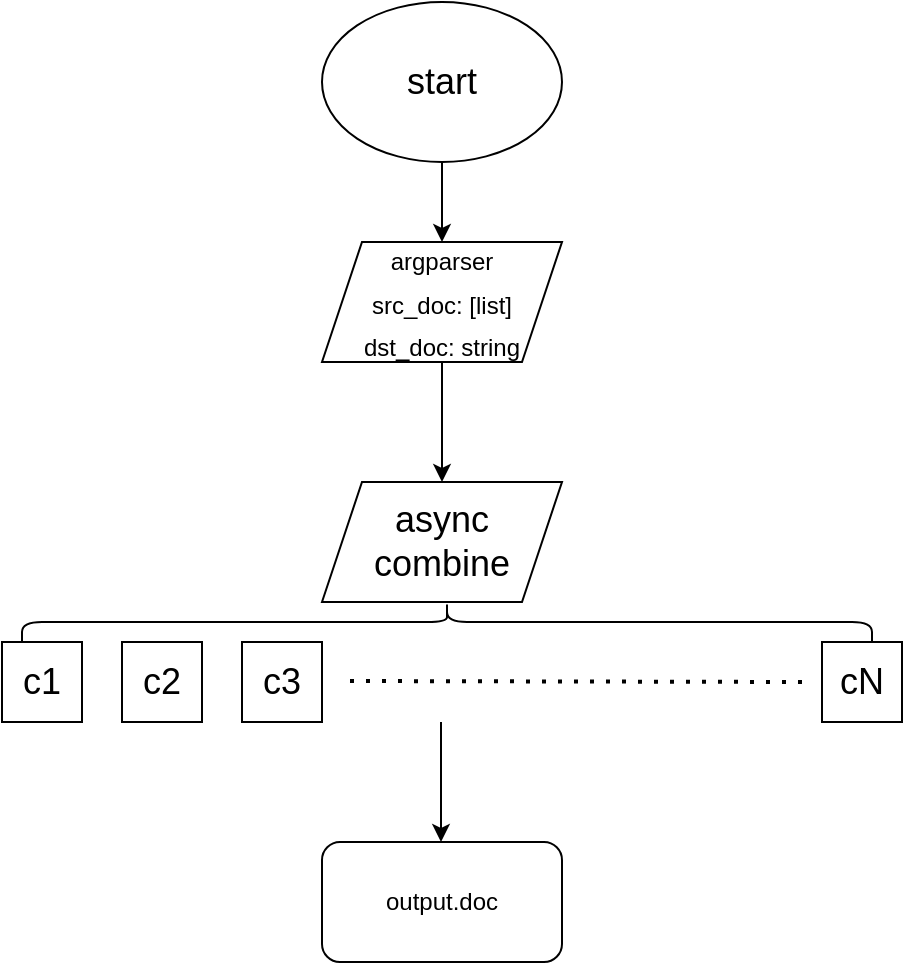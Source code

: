<mxfile version="20.1.1" type="device"><diagram id="p9Wuqht58rY-S0l8huWC" name="ver1"><mxGraphModel dx="946" dy="557" grid="1" gridSize="10" guides="1" tooltips="1" connect="1" arrows="1" fold="1" page="1" pageScale="1" pageWidth="827" pageHeight="1169" math="0" shadow="0"><root><mxCell id="0"/><mxCell id="1" parent="0"/><mxCell id="c8cdORYJPUgUqQ_5qAF2-6" style="edgeStyle=orthogonalEdgeStyle;rounded=0;orthogonalLoop=1;jettySize=auto;html=1;exitX=0.5;exitY=1;exitDx=0;exitDy=0;entryX=0.5;entryY=0;entryDx=0;entryDy=0;fontSize=18;" edge="1" parent="1"><mxGeometry relative="1" as="geometry"><mxPoint x="410" y="260" as="sourcePoint"/><mxPoint x="410" y="320" as="targetPoint"/></mxGeometry></mxCell><mxCell id="c8cdORYJPUgUqQ_5qAF2-3" style="edgeStyle=orthogonalEdgeStyle;rounded=0;orthogonalLoop=1;jettySize=auto;html=1;exitX=0.5;exitY=1;exitDx=0;exitDy=0;entryX=0.5;entryY=0;entryDx=0;entryDy=0;fontSize=18;" edge="1" parent="1" source="c8cdORYJPUgUqQ_5qAF2-2"><mxGeometry relative="1" as="geometry"><mxPoint x="410" y="200" as="targetPoint"/></mxGeometry></mxCell><mxCell id="c8cdORYJPUgUqQ_5qAF2-2" value="&lt;font style=&quot;font-size: 18px;&quot;&gt;start&lt;/font&gt;" style="ellipse;whiteSpace=wrap;html=1;" vertex="1" parent="1"><mxGeometry x="350" y="80" width="120" height="80" as="geometry"/></mxCell><mxCell id="c8cdORYJPUgUqQ_5qAF2-7" value="" style="shape=curlyBracket;whiteSpace=wrap;html=1;rounded=1;fontSize=18;rotation=90;" vertex="1" parent="1"><mxGeometry x="402.5" y="177.5" width="20" height="425" as="geometry"/></mxCell><mxCell id="c8cdORYJPUgUqQ_5qAF2-8" value="c1" style="rounded=0;whiteSpace=wrap;html=1;fontSize=18;" vertex="1" parent="1"><mxGeometry x="190" y="400" width="40" height="40" as="geometry"/></mxCell><mxCell id="c8cdORYJPUgUqQ_5qAF2-9" value="" style="endArrow=none;dashed=1;html=1;dashPattern=1 3;strokeWidth=2;rounded=0;fontSize=18;" edge="1" parent="1"><mxGeometry width="50" height="50" relative="1" as="geometry"><mxPoint x="364" y="419.5" as="sourcePoint"/><mxPoint x="590" y="420" as="targetPoint"/></mxGeometry></mxCell><mxCell id="c8cdORYJPUgUqQ_5qAF2-10" value="c2" style="rounded=0;whiteSpace=wrap;html=1;fontSize=18;" vertex="1" parent="1"><mxGeometry x="250" y="400" width="40" height="40" as="geometry"/></mxCell><mxCell id="c8cdORYJPUgUqQ_5qAF2-11" value="c3" style="rounded=0;whiteSpace=wrap;html=1;fontSize=18;" vertex="1" parent="1"><mxGeometry x="310" y="400" width="40" height="40" as="geometry"/></mxCell><mxCell id="c8cdORYJPUgUqQ_5qAF2-12" value="cN" style="rounded=0;whiteSpace=wrap;html=1;fontSize=18;" vertex="1" parent="1"><mxGeometry x="600" y="400" width="40" height="40" as="geometry"/></mxCell><mxCell id="c8cdORYJPUgUqQ_5qAF2-13" style="edgeStyle=orthogonalEdgeStyle;rounded=0;orthogonalLoop=1;jettySize=auto;html=1;exitX=0.5;exitY=1;exitDx=0;exitDy=0;entryX=0.5;entryY=0;entryDx=0;entryDy=0;fontSize=18;" edge="1" parent="1"><mxGeometry relative="1" as="geometry"><mxPoint x="409.5" y="440" as="sourcePoint"/><mxPoint x="409.5" y="500" as="targetPoint"/></mxGeometry></mxCell><mxCell id="c8cdORYJPUgUqQ_5qAF2-14" value="output.doc" style="rounded=1;whiteSpace=wrap;html=1;" vertex="1" parent="1"><mxGeometry x="350" y="500" width="120" height="60" as="geometry"/></mxCell><mxCell id="c8cdORYJPUgUqQ_5qAF2-15" value="&lt;span style=&quot;font-size: 12px;&quot;&gt;argparser&lt;/span&gt;&lt;br style=&quot;font-size: 12px;&quot;&gt;&lt;span style=&quot;font-size: 12px;&quot;&gt;src_doc: [list]&lt;/span&gt;&lt;br style=&quot;font-size: 12px;&quot;&gt;&lt;span style=&quot;font-size: 12px;&quot;&gt;dst_doc: string&lt;/span&gt;" style="shape=parallelogram;perimeter=parallelogramPerimeter;whiteSpace=wrap;html=1;fixedSize=1;fontSize=18;" vertex="1" parent="1"><mxGeometry x="350" y="200" width="120" height="60" as="geometry"/></mxCell><mxCell id="c8cdORYJPUgUqQ_5qAF2-16" value="async combine" style="shape=parallelogram;perimeter=parallelogramPerimeter;whiteSpace=wrap;html=1;fixedSize=1;fontSize=18;" vertex="1" parent="1"><mxGeometry x="350" y="320" width="120" height="60" as="geometry"/></mxCell></root></mxGraphModel></diagram></mxfile>